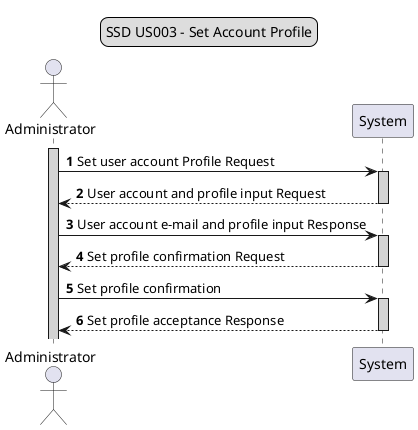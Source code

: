 @startuml

legend top
SSD US003 - Set Account Profile
end legend

autoactivate on
Actor Administrator
activate Administrator #lightgrey

autonumber
Administrator -> System #lightgrey: Set user account Profile Request
System --> Administrator: User account and profile input Request
Administrator -> System #lightgrey: User account e-mail and profile input Response
System --> Administrator: Set profile confirmation Request
Administrator -> System #lightgrey: Set profile confirmation
System --> Administrator: Set profile acceptance Response

@enduml